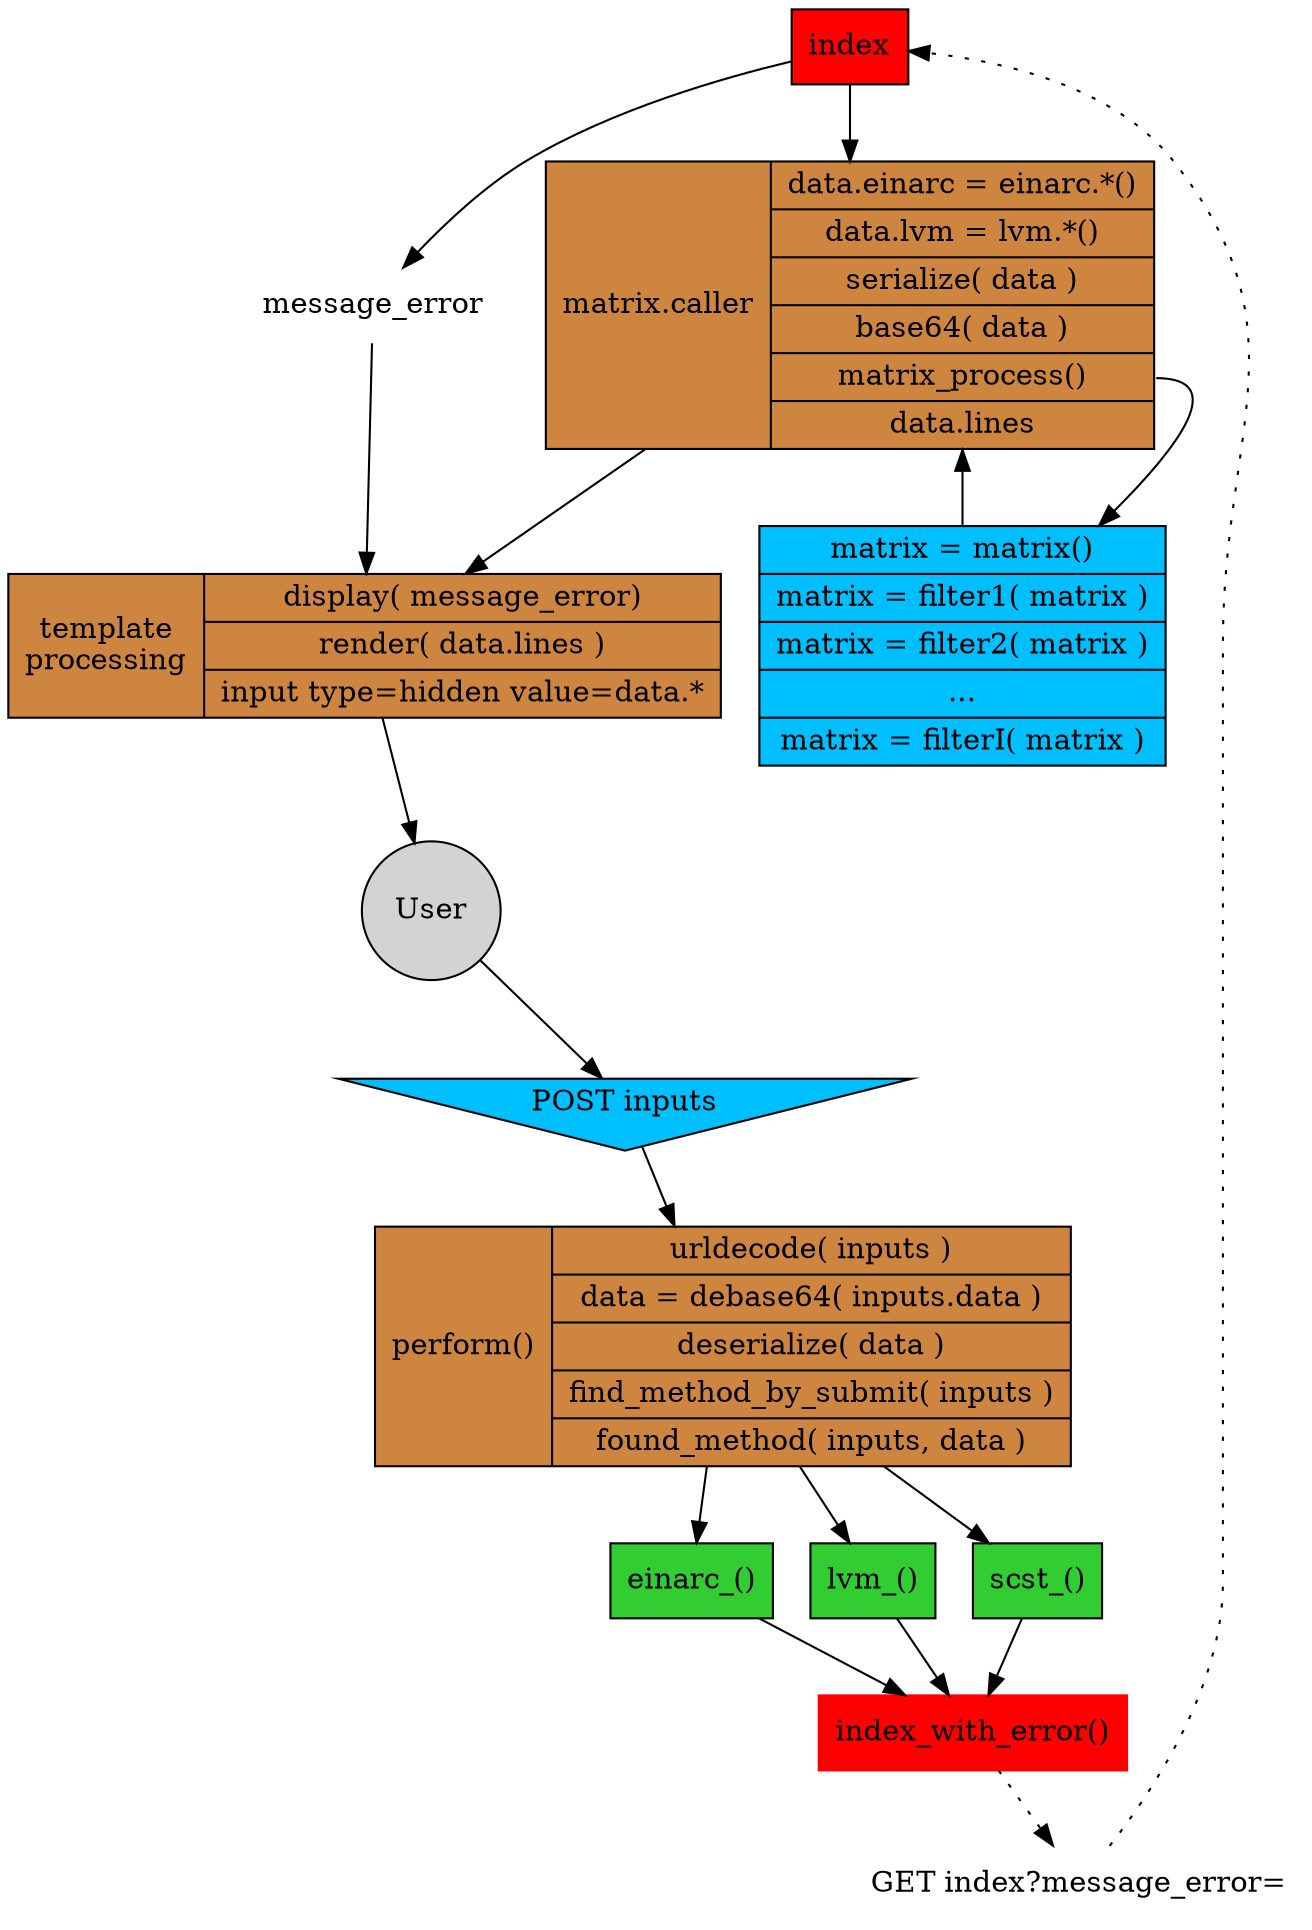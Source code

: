 digraph {
	node [ shape = "record", style = "filled" ];
	style = "filled";
	color = "peru";
	overlap = "false";
	bgcolor = "transparent";

	index [ label = "index", fillcolor = "red" ];
	matrix_caller [ label = "matrix.caller | { data.einarc = einarc.*() | data.lvm = lvm.*() | serialize( data ) | base64( data ) | <matrix_process>matrix_process() | <matrix>data.lines }", fillcolor = "peru" ];
	template_save [ label = "template\nprocessing | { display( message_error) | render( data.lines ) | input type=hidden value=data.* }", fillcolor = "peru" ];
	index -> matrix_caller -> template_save;

	matrix_process [ label = "{ matrix = matrix() | matrix = filter1( matrix ) | matrix = filter2( matrix ) | ... | matrix = filterI( matrix ) }", fillcolor = "deepskyblue" ];
	matrix_caller:matrix_process -> matrix_process -> matrix_caller:matrix;

	user [ label = "User", shape = "circle" ];
	post [ label = "POST inputs", shape = "invtriangle", fillcolor = "deepskyblue" ];
	template_save -> user -> post;

	submit [ label = "perform() | { urldecode( inputs ) | data = debase64( inputs.data ) | deserialize( data ) | find_method_by_submit( inputs ) | found_method( inputs, data ) }", fillcolor = "peru" ];
	post -> submit;

	index_with_error [ label = "index_with_error()", color = "red" ];
	submit -> einarc_ -> index_with_error;
	submit -> lvm_ -> index_with_error;
	submit -> scst_ -> index_with_error;
	einarc_ [ label = "einarc_()", fillcolor = "limegreen" ];
	lvm_ [ label = "lvm_()", fillcolor = "limegreen" ];
	scst_ [ label = "scst_()", fillcolor = "limegreen" ];

	get_message_error [ label = "GET index?message_error=", shape = "plaintext", color = "transparent" ];
	index_with_error -> get_message_error -> index [ style = "dotted" ];
	message_error [ label = "message_error", shape = "plaintext", color = "transparent" ];
	index -> message_error -> template_save;
}
